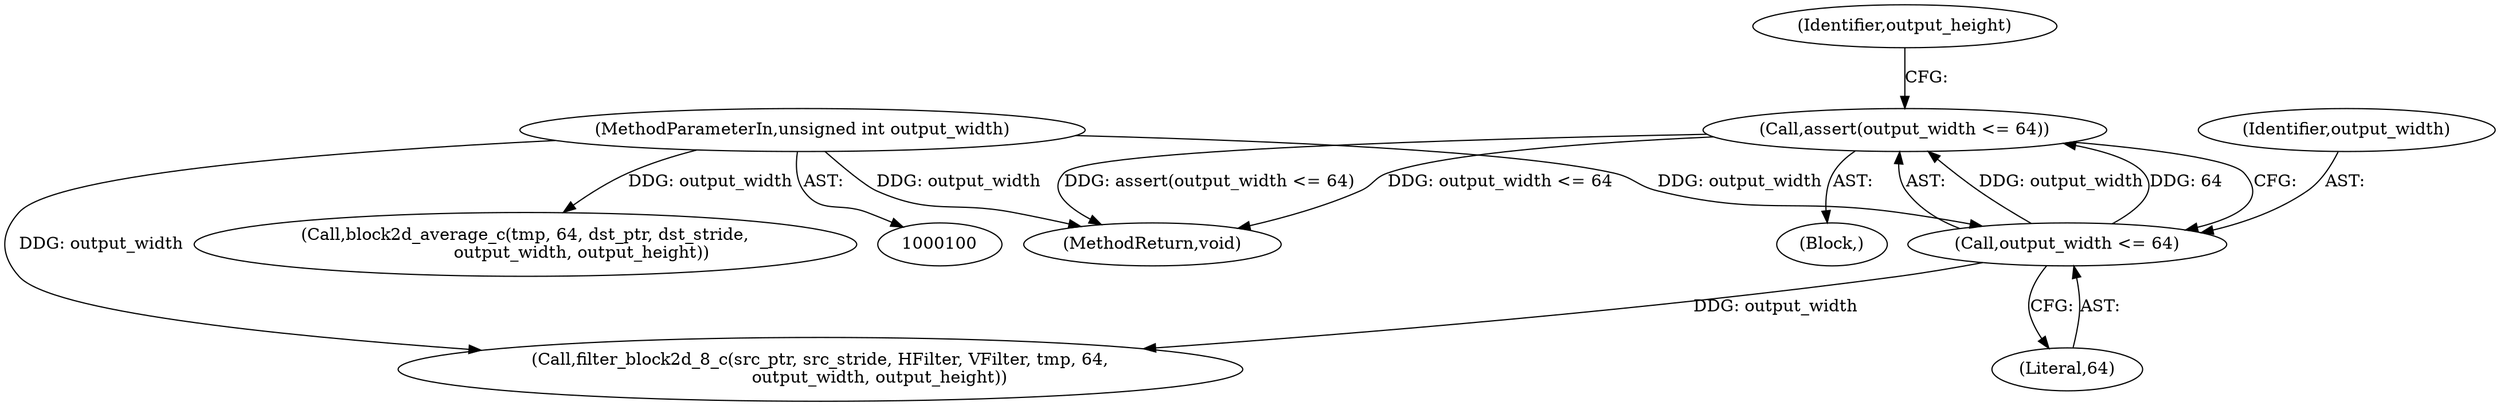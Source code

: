 digraph "1_Android_5a9753fca56f0eeb9f61e342b2fccffc364f9426_33@API" {
"1000111" [label="(Call,assert(output_width <= 64))"];
"1000112" [label="(Call,output_width <= 64)"];
"1000107" [label="(MethodParameterIn,unsigned int output_width)"];
"1000135" [label="(MethodReturn,void)"];
"1000119" [label="(Call,filter_block2d_8_c(src_ptr, src_stride, HFilter, VFilter, tmp, 64,\n                      output_width, output_height))"];
"1000112" [label="(Call,output_width <= 64)"];
"1000114" [label="(Literal,64)"];
"1000128" [label="(Call,block2d_average_c(tmp, 64, dst_ptr, dst_stride,\n                     output_width, output_height))"];
"1000109" [label="(Block,)"];
"1000111" [label="(Call,assert(output_width <= 64))"];
"1000113" [label="(Identifier,output_width)"];
"1000117" [label="(Identifier,output_height)"];
"1000107" [label="(MethodParameterIn,unsigned int output_width)"];
"1000111" -> "1000109"  [label="AST: "];
"1000111" -> "1000112"  [label="CFG: "];
"1000112" -> "1000111"  [label="AST: "];
"1000117" -> "1000111"  [label="CFG: "];
"1000111" -> "1000135"  [label="DDG: output_width <= 64"];
"1000111" -> "1000135"  [label="DDG: assert(output_width <= 64)"];
"1000112" -> "1000111"  [label="DDG: output_width"];
"1000112" -> "1000111"  [label="DDG: 64"];
"1000112" -> "1000114"  [label="CFG: "];
"1000113" -> "1000112"  [label="AST: "];
"1000114" -> "1000112"  [label="AST: "];
"1000107" -> "1000112"  [label="DDG: output_width"];
"1000112" -> "1000119"  [label="DDG: output_width"];
"1000107" -> "1000100"  [label="AST: "];
"1000107" -> "1000135"  [label="DDG: output_width"];
"1000107" -> "1000119"  [label="DDG: output_width"];
"1000107" -> "1000128"  [label="DDG: output_width"];
}
